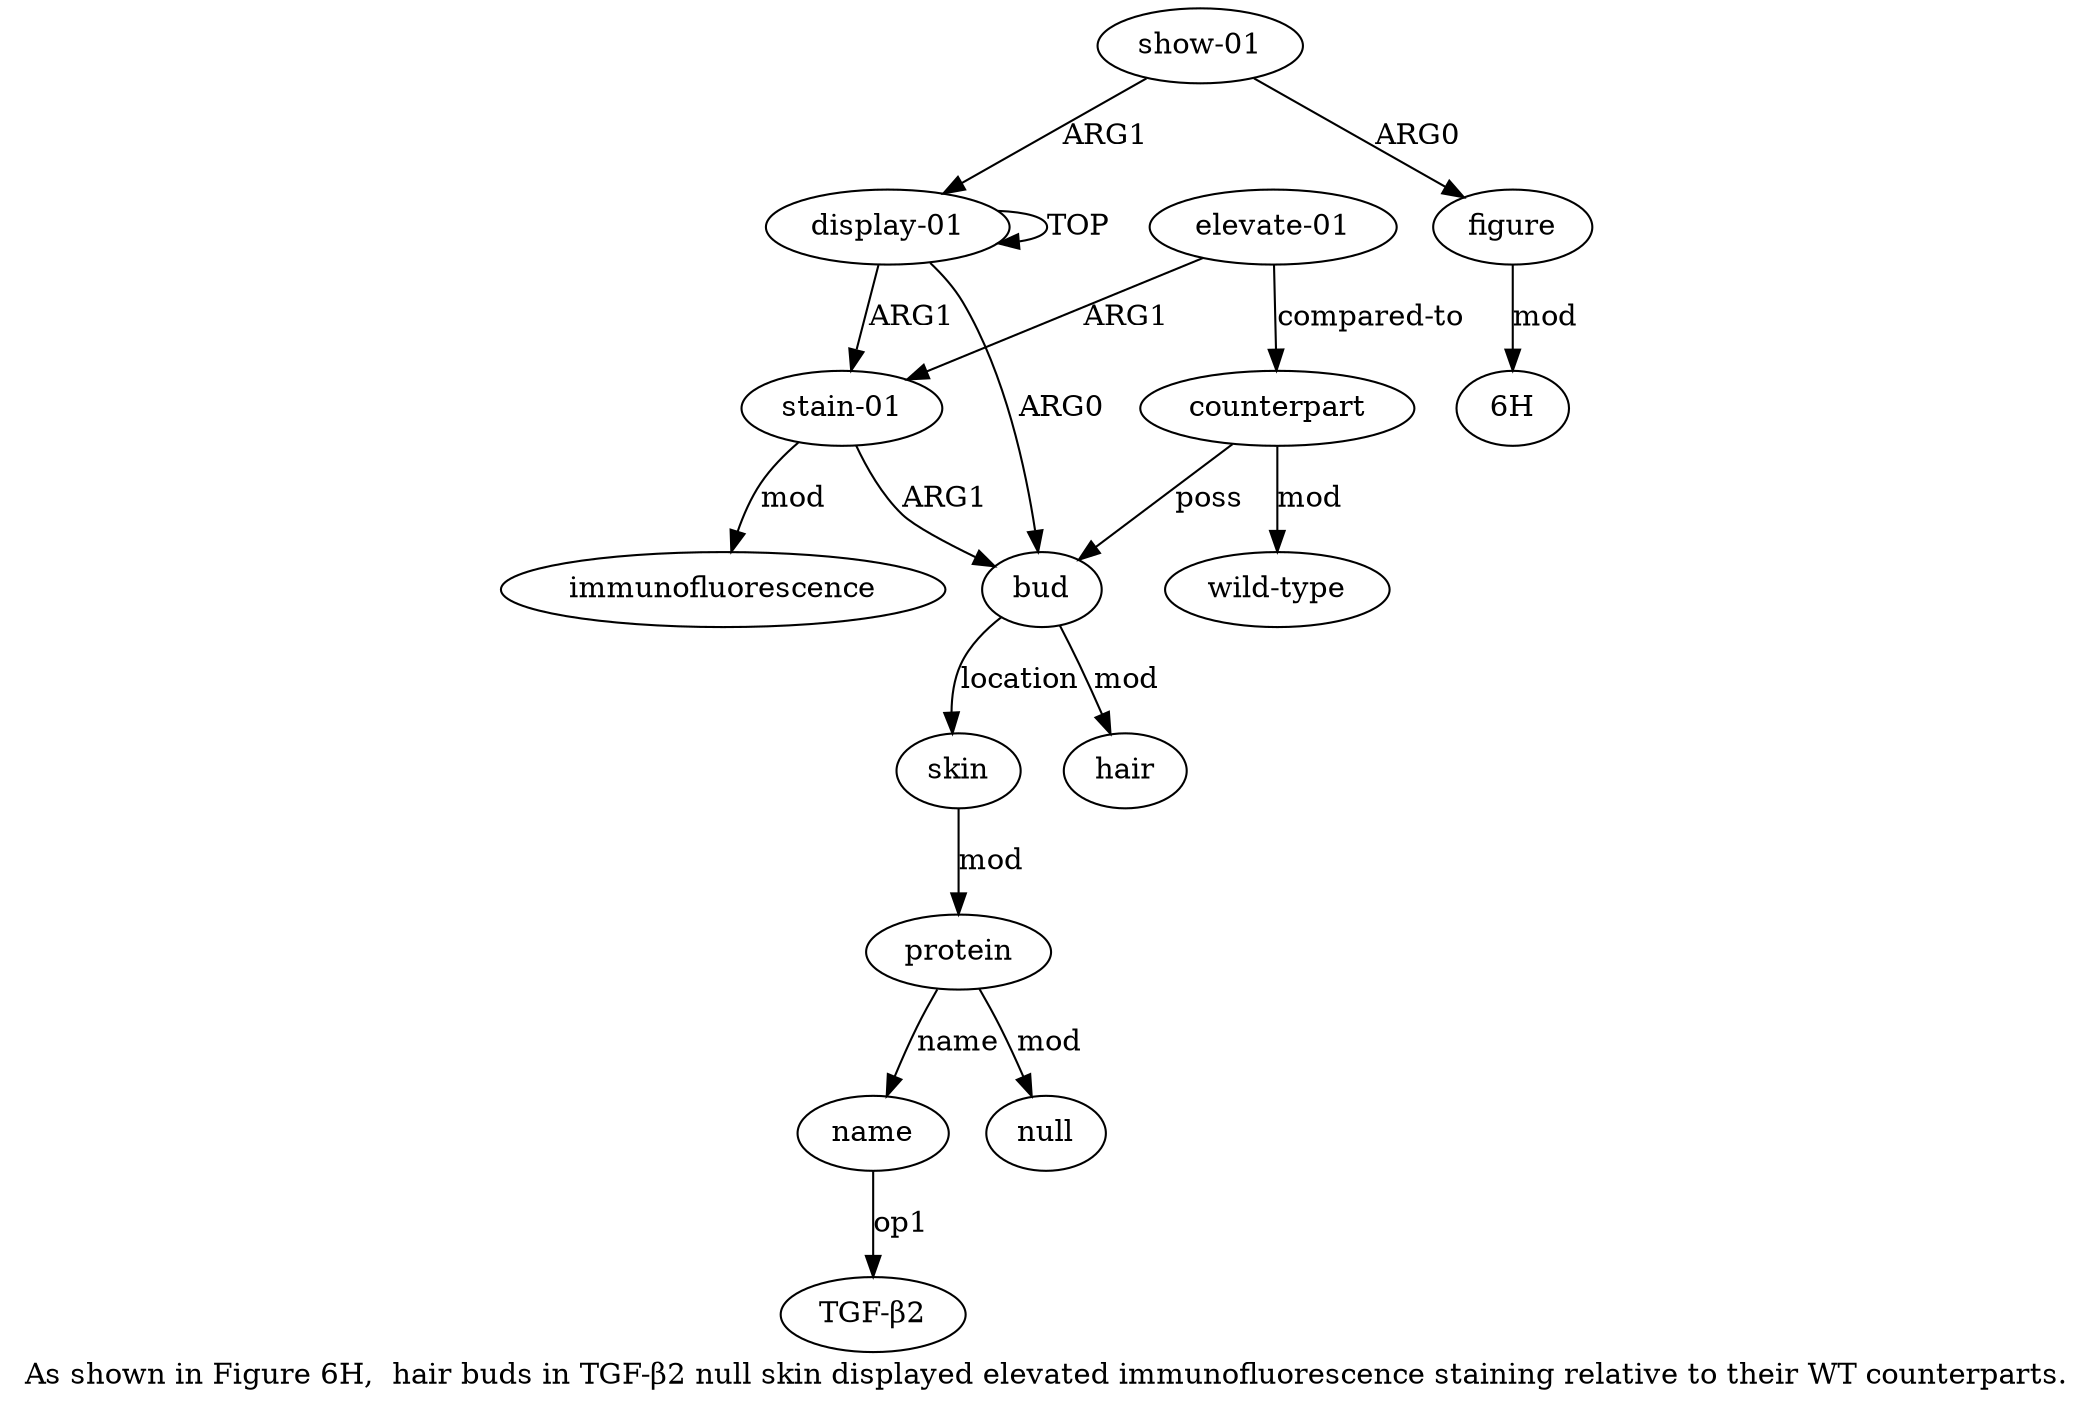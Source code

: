 digraph  {
	graph [label="As shown in Figure 6H,  hair buds in TGF-β2 null skin displayed elevated immunofluorescence staining relative to their WT counterparts."];
	node [label="\N"];
	a11	 [color=black,
		gold_ind=11,
		gold_label="wild-type",
		label="wild-type",
		test_ind=11,
		test_label="wild-type"];
	a10	 [color=black,
		gold_ind=10,
		gold_label=counterpart,
		label=counterpart,
		test_ind=10,
		test_label=counterpart];
	a10 -> a11 [key=0,
	color=black,
	gold_label=mod,
	label=mod,
	test_label=mod];
a1 [color=black,
	gold_ind=1,
	gold_label=bud,
	label=bud,
	test_ind=1,
	test_label=bud];
a10 -> a1 [key=0,
color=black,
gold_label=poss,
label=poss,
test_label=poss];
a13 [color=black,
gold_ind=13,
gold_label=figure,
label=figure,
test_ind=13,
test_label=figure];
"a13 6H" [color=black,
gold_ind=-1,
gold_label="6H",
label="6H",
test_ind=-1,
test_label="6H"];
a13 -> "a13 6H" [key=0,
color=black,
gold_label=mod,
label=mod,
test_label=mod];
a12 [color=black,
gold_ind=12,
gold_label="show-01",
label="show-01",
test_ind=12,
test_label="show-01"];
a12 -> a13 [key=0,
color=black,
gold_label=ARG0,
label=ARG0,
test_label=ARG0];
a0 [color=black,
gold_ind=0,
gold_label="display-01",
label="display-01",
test_ind=0,
test_label="display-01"];
a12 -> a0 [key=0,
color=black,
gold_label=ARG1,
label=ARG1,
test_label=ARG1];
"a5 TGF-β2" [color=black,
gold_ind=-1,
gold_label="TGF-β2",
label="TGF-β2",
test_ind=-1,
test_label="TGF-β2"];
a3 [color=black,
gold_ind=3,
gold_label=skin,
label=skin,
test_ind=3,
test_label=skin];
a1 -> a3 [key=0,
color=black,
gold_label=location,
label=location,
test_label=location];
a2 [color=black,
gold_ind=2,
gold_label=hair,
label=hair,
test_ind=2,
test_label=hair];
a1 -> a2 [key=0,
color=black,
gold_label=mod,
label=mod,
test_label=mod];
a0 -> a1 [key=0,
color=black,
gold_label=ARG0,
label=ARG0,
test_label=ARG0];
a0 -> a0 [key=0,
color=black,
gold_label=TOP,
label=TOP,
test_label=TOP];
a7 [color=black,
gold_ind=7,
gold_label="stain-01",
label="stain-01",
test_ind=7,
test_label="stain-01"];
a0 -> a7 [key=0,
color=black,
gold_label=ARG1,
label=ARG1,
test_label=ARG1];
a4 [color=black,
gold_ind=4,
gold_label=protein,
label=protein,
test_ind=4,
test_label=protein];
a3 -> a4 [key=0,
color=black,
gold_label=mod,
label=mod,
test_label=mod];
a5 [color=black,
gold_ind=5,
gold_label=name,
label=name,
test_ind=5,
test_label=name];
a5 -> "a5 TGF-β2" [key=0,
color=black,
gold_label=op1,
label=op1,
test_label=op1];
a4 -> a5 [key=0,
color=black,
gold_label=name,
label=name,
test_label=name];
a6 [color=black,
gold_ind=6,
gold_label=null,
label=null,
test_ind=6,
test_label=null];
a4 -> a6 [key=0,
color=black,
gold_label=mod,
label=mod,
test_label=mod];
a7 -> a1 [key=0,
color=black,
gold_label=ARG1,
label=ARG1,
test_label=ARG1];
a8 [color=black,
gold_ind=8,
gold_label=immunofluorescence,
label=immunofluorescence,
test_ind=8,
test_label=immunofluorescence];
a7 -> a8 [key=0,
color=black,
gold_label=mod,
label=mod,
test_label=mod];
a9 [color=black,
gold_ind=9,
gold_label="elevate-01",
label="elevate-01",
test_ind=9,
test_label="elevate-01"];
a9 -> a10 [key=0,
color=black,
gold_label="compared-to",
label="compared-to",
test_label="compared-to"];
a9 -> a7 [key=0,
color=black,
gold_label=ARG1,
label=ARG1,
test_label=ARG1];
}
